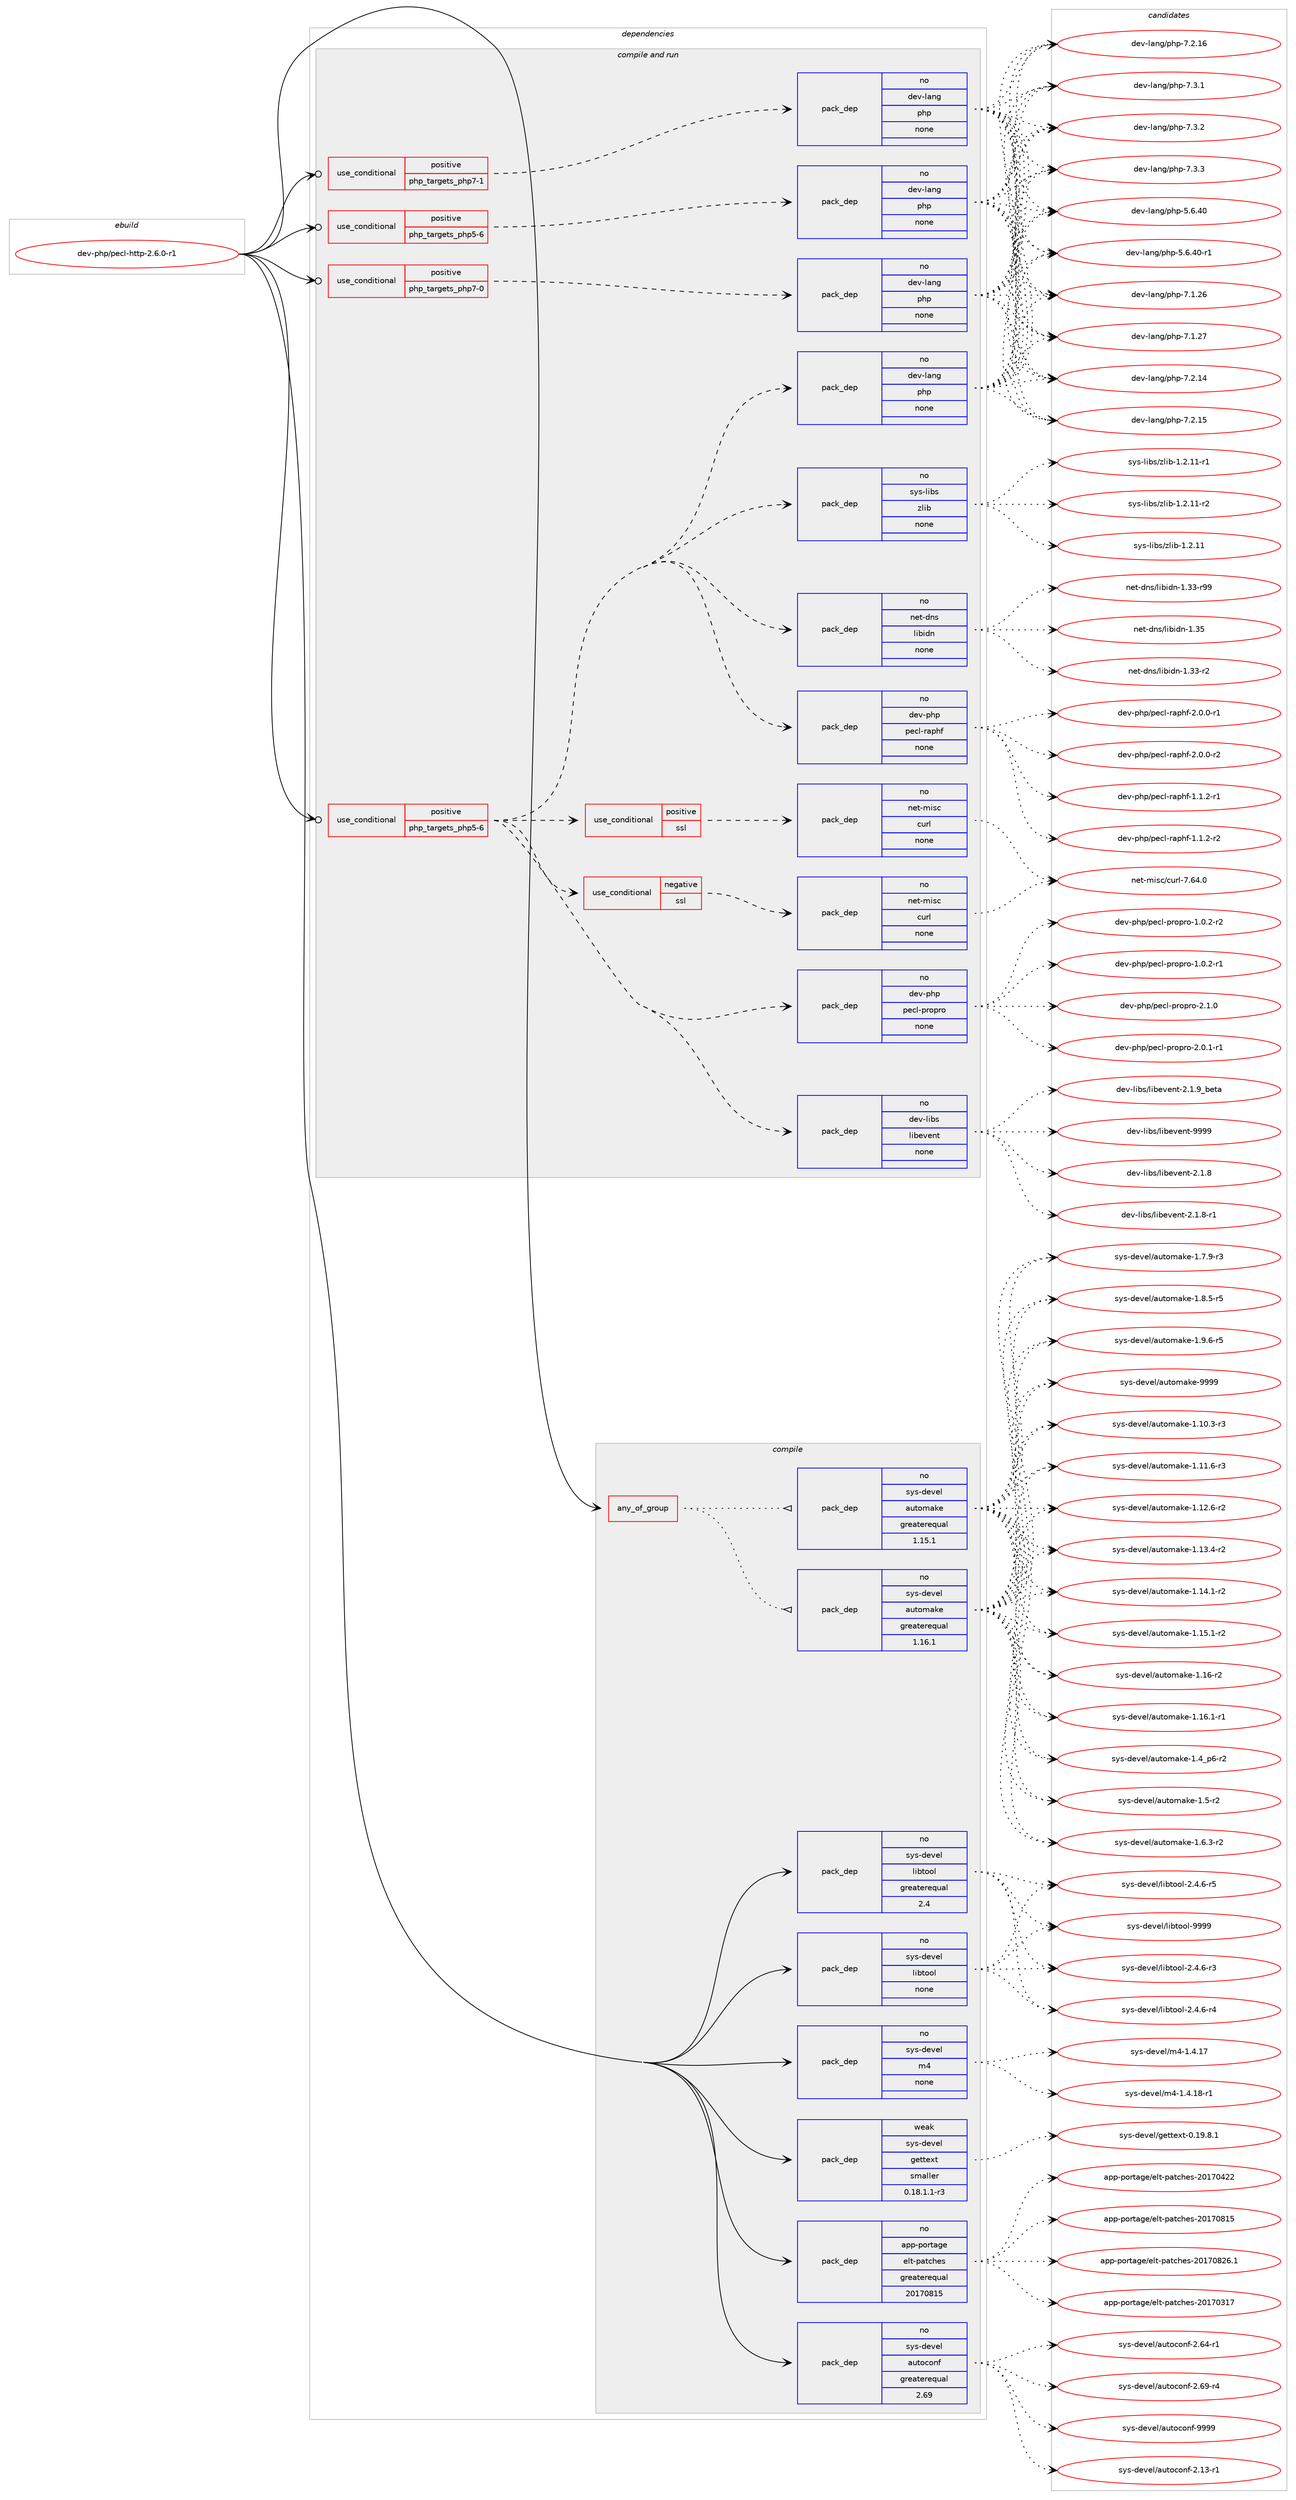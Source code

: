 digraph prolog {

# *************
# Graph options
# *************

newrank=true;
concentrate=true;
compound=true;
graph [rankdir=LR,fontname=Helvetica,fontsize=10,ranksep=1.5];#, ranksep=2.5, nodesep=0.2];
edge  [arrowhead=vee];
node  [fontname=Helvetica,fontsize=10];

# **********
# The ebuild
# **********

subgraph cluster_leftcol {
color=gray;
rank=same;
label=<<i>ebuild</i>>;
id [label="dev-php/pecl-http-2.6.0-r1", color=red, width=4, href="../dev-php/pecl-http-2.6.0-r1.svg"];
}

# ****************
# The dependencies
# ****************

subgraph cluster_midcol {
color=gray;
label=<<i>dependencies</i>>;
subgraph cluster_compile {
fillcolor="#eeeeee";
style=filled;
label=<<i>compile</i>>;
subgraph any22554 {
dependency1393832 [label=<<TABLE BORDER="0" CELLBORDER="1" CELLSPACING="0" CELLPADDING="4"><TR><TD CELLPADDING="10">any_of_group</TD></TR></TABLE>>, shape=none, color=red];subgraph pack1001191 {
dependency1393833 [label=<<TABLE BORDER="0" CELLBORDER="1" CELLSPACING="0" CELLPADDING="4" WIDTH="220"><TR><TD ROWSPAN="6" CELLPADDING="30">pack_dep</TD></TR><TR><TD WIDTH="110">no</TD></TR><TR><TD>sys-devel</TD></TR><TR><TD>automake</TD></TR><TR><TD>greaterequal</TD></TR><TR><TD>1.16.1</TD></TR></TABLE>>, shape=none, color=blue];
}
dependency1393832:e -> dependency1393833:w [weight=20,style="dotted",arrowhead="oinv"];
subgraph pack1001192 {
dependency1393834 [label=<<TABLE BORDER="0" CELLBORDER="1" CELLSPACING="0" CELLPADDING="4" WIDTH="220"><TR><TD ROWSPAN="6" CELLPADDING="30">pack_dep</TD></TR><TR><TD WIDTH="110">no</TD></TR><TR><TD>sys-devel</TD></TR><TR><TD>automake</TD></TR><TR><TD>greaterequal</TD></TR><TR><TD>1.15.1</TD></TR></TABLE>>, shape=none, color=blue];
}
dependency1393832:e -> dependency1393834:w [weight=20,style="dotted",arrowhead="oinv"];
}
id:e -> dependency1393832:w [weight=20,style="solid",arrowhead="vee"];
subgraph pack1001193 {
dependency1393835 [label=<<TABLE BORDER="0" CELLBORDER="1" CELLSPACING="0" CELLPADDING="4" WIDTH="220"><TR><TD ROWSPAN="6" CELLPADDING="30">pack_dep</TD></TR><TR><TD WIDTH="110">no</TD></TR><TR><TD>app-portage</TD></TR><TR><TD>elt-patches</TD></TR><TR><TD>greaterequal</TD></TR><TR><TD>20170815</TD></TR></TABLE>>, shape=none, color=blue];
}
id:e -> dependency1393835:w [weight=20,style="solid",arrowhead="vee"];
subgraph pack1001194 {
dependency1393836 [label=<<TABLE BORDER="0" CELLBORDER="1" CELLSPACING="0" CELLPADDING="4" WIDTH="220"><TR><TD ROWSPAN="6" CELLPADDING="30">pack_dep</TD></TR><TR><TD WIDTH="110">no</TD></TR><TR><TD>sys-devel</TD></TR><TR><TD>autoconf</TD></TR><TR><TD>greaterequal</TD></TR><TR><TD>2.69</TD></TR></TABLE>>, shape=none, color=blue];
}
id:e -> dependency1393836:w [weight=20,style="solid",arrowhead="vee"];
subgraph pack1001195 {
dependency1393837 [label=<<TABLE BORDER="0" CELLBORDER="1" CELLSPACING="0" CELLPADDING="4" WIDTH="220"><TR><TD ROWSPAN="6" CELLPADDING="30">pack_dep</TD></TR><TR><TD WIDTH="110">no</TD></TR><TR><TD>sys-devel</TD></TR><TR><TD>libtool</TD></TR><TR><TD>greaterequal</TD></TR><TR><TD>2.4</TD></TR></TABLE>>, shape=none, color=blue];
}
id:e -> dependency1393837:w [weight=20,style="solid",arrowhead="vee"];
subgraph pack1001196 {
dependency1393838 [label=<<TABLE BORDER="0" CELLBORDER="1" CELLSPACING="0" CELLPADDING="4" WIDTH="220"><TR><TD ROWSPAN="6" CELLPADDING="30">pack_dep</TD></TR><TR><TD WIDTH="110">no</TD></TR><TR><TD>sys-devel</TD></TR><TR><TD>libtool</TD></TR><TR><TD>none</TD></TR><TR><TD></TD></TR></TABLE>>, shape=none, color=blue];
}
id:e -> dependency1393838:w [weight=20,style="solid",arrowhead="vee"];
subgraph pack1001197 {
dependency1393839 [label=<<TABLE BORDER="0" CELLBORDER="1" CELLSPACING="0" CELLPADDING="4" WIDTH="220"><TR><TD ROWSPAN="6" CELLPADDING="30">pack_dep</TD></TR><TR><TD WIDTH="110">no</TD></TR><TR><TD>sys-devel</TD></TR><TR><TD>m4</TD></TR><TR><TD>none</TD></TR><TR><TD></TD></TR></TABLE>>, shape=none, color=blue];
}
id:e -> dependency1393839:w [weight=20,style="solid",arrowhead="vee"];
subgraph pack1001198 {
dependency1393840 [label=<<TABLE BORDER="0" CELLBORDER="1" CELLSPACING="0" CELLPADDING="4" WIDTH="220"><TR><TD ROWSPAN="6" CELLPADDING="30">pack_dep</TD></TR><TR><TD WIDTH="110">weak</TD></TR><TR><TD>sys-devel</TD></TR><TR><TD>gettext</TD></TR><TR><TD>smaller</TD></TR><TR><TD>0.18.1.1-r3</TD></TR></TABLE>>, shape=none, color=blue];
}
id:e -> dependency1393840:w [weight=20,style="solid",arrowhead="vee"];
}
subgraph cluster_compileandrun {
fillcolor="#eeeeee";
style=filled;
label=<<i>compile and run</i>>;
subgraph cond369522 {
dependency1393841 [label=<<TABLE BORDER="0" CELLBORDER="1" CELLSPACING="0" CELLPADDING="4"><TR><TD ROWSPAN="3" CELLPADDING="10">use_conditional</TD></TR><TR><TD>positive</TD></TR><TR><TD>php_targets_php5-6</TD></TR></TABLE>>, shape=none, color=red];
subgraph pack1001199 {
dependency1393842 [label=<<TABLE BORDER="0" CELLBORDER="1" CELLSPACING="0" CELLPADDING="4" WIDTH="220"><TR><TD ROWSPAN="6" CELLPADDING="30">pack_dep</TD></TR><TR><TD WIDTH="110">no</TD></TR><TR><TD>dev-lang</TD></TR><TR><TD>php</TD></TR><TR><TD>none</TD></TR><TR><TD></TD></TR></TABLE>>, shape=none, color=blue];
}
dependency1393841:e -> dependency1393842:w [weight=20,style="dashed",arrowhead="vee"];
}
id:e -> dependency1393841:w [weight=20,style="solid",arrowhead="odotvee"];
subgraph cond369523 {
dependency1393843 [label=<<TABLE BORDER="0" CELLBORDER="1" CELLSPACING="0" CELLPADDING="4"><TR><TD ROWSPAN="3" CELLPADDING="10">use_conditional</TD></TR><TR><TD>positive</TD></TR><TR><TD>php_targets_php5-6</TD></TR></TABLE>>, shape=none, color=red];
subgraph pack1001200 {
dependency1393844 [label=<<TABLE BORDER="0" CELLBORDER="1" CELLSPACING="0" CELLPADDING="4" WIDTH="220"><TR><TD ROWSPAN="6" CELLPADDING="30">pack_dep</TD></TR><TR><TD WIDTH="110">no</TD></TR><TR><TD>dev-libs</TD></TR><TR><TD>libevent</TD></TR><TR><TD>none</TD></TR><TR><TD></TD></TR></TABLE>>, shape=none, color=blue];
}
dependency1393843:e -> dependency1393844:w [weight=20,style="dashed",arrowhead="vee"];
subgraph pack1001201 {
dependency1393845 [label=<<TABLE BORDER="0" CELLBORDER="1" CELLSPACING="0" CELLPADDING="4" WIDTH="220"><TR><TD ROWSPAN="6" CELLPADDING="30">pack_dep</TD></TR><TR><TD WIDTH="110">no</TD></TR><TR><TD>dev-php</TD></TR><TR><TD>pecl-propro</TD></TR><TR><TD>none</TD></TR><TR><TD></TD></TR></TABLE>>, shape=none, color=blue];
}
dependency1393843:e -> dependency1393845:w [weight=20,style="dashed",arrowhead="vee"];
subgraph pack1001202 {
dependency1393846 [label=<<TABLE BORDER="0" CELLBORDER="1" CELLSPACING="0" CELLPADDING="4" WIDTH="220"><TR><TD ROWSPAN="6" CELLPADDING="30">pack_dep</TD></TR><TR><TD WIDTH="110">no</TD></TR><TR><TD>dev-php</TD></TR><TR><TD>pecl-raphf</TD></TR><TR><TD>none</TD></TR><TR><TD></TD></TR></TABLE>>, shape=none, color=blue];
}
dependency1393843:e -> dependency1393846:w [weight=20,style="dashed",arrowhead="vee"];
subgraph pack1001203 {
dependency1393847 [label=<<TABLE BORDER="0" CELLBORDER="1" CELLSPACING="0" CELLPADDING="4" WIDTH="220"><TR><TD ROWSPAN="6" CELLPADDING="30">pack_dep</TD></TR><TR><TD WIDTH="110">no</TD></TR><TR><TD>net-dns</TD></TR><TR><TD>libidn</TD></TR><TR><TD>none</TD></TR><TR><TD></TD></TR></TABLE>>, shape=none, color=blue];
}
dependency1393843:e -> dependency1393847:w [weight=20,style="dashed",arrowhead="vee"];
subgraph pack1001204 {
dependency1393848 [label=<<TABLE BORDER="0" CELLBORDER="1" CELLSPACING="0" CELLPADDING="4" WIDTH="220"><TR><TD ROWSPAN="6" CELLPADDING="30">pack_dep</TD></TR><TR><TD WIDTH="110">no</TD></TR><TR><TD>sys-libs</TD></TR><TR><TD>zlib</TD></TR><TR><TD>none</TD></TR><TR><TD></TD></TR></TABLE>>, shape=none, color=blue];
}
dependency1393843:e -> dependency1393848:w [weight=20,style="dashed",arrowhead="vee"];
subgraph cond369524 {
dependency1393849 [label=<<TABLE BORDER="0" CELLBORDER="1" CELLSPACING="0" CELLPADDING="4"><TR><TD ROWSPAN="3" CELLPADDING="10">use_conditional</TD></TR><TR><TD>positive</TD></TR><TR><TD>ssl</TD></TR></TABLE>>, shape=none, color=red];
subgraph pack1001205 {
dependency1393850 [label=<<TABLE BORDER="0" CELLBORDER="1" CELLSPACING="0" CELLPADDING="4" WIDTH="220"><TR><TD ROWSPAN="6" CELLPADDING="30">pack_dep</TD></TR><TR><TD WIDTH="110">no</TD></TR><TR><TD>net-misc</TD></TR><TR><TD>curl</TD></TR><TR><TD>none</TD></TR><TR><TD></TD></TR></TABLE>>, shape=none, color=blue];
}
dependency1393849:e -> dependency1393850:w [weight=20,style="dashed",arrowhead="vee"];
}
dependency1393843:e -> dependency1393849:w [weight=20,style="dashed",arrowhead="vee"];
subgraph cond369525 {
dependency1393851 [label=<<TABLE BORDER="0" CELLBORDER="1" CELLSPACING="0" CELLPADDING="4"><TR><TD ROWSPAN="3" CELLPADDING="10">use_conditional</TD></TR><TR><TD>negative</TD></TR><TR><TD>ssl</TD></TR></TABLE>>, shape=none, color=red];
subgraph pack1001206 {
dependency1393852 [label=<<TABLE BORDER="0" CELLBORDER="1" CELLSPACING="0" CELLPADDING="4" WIDTH="220"><TR><TD ROWSPAN="6" CELLPADDING="30">pack_dep</TD></TR><TR><TD WIDTH="110">no</TD></TR><TR><TD>net-misc</TD></TR><TR><TD>curl</TD></TR><TR><TD>none</TD></TR><TR><TD></TD></TR></TABLE>>, shape=none, color=blue];
}
dependency1393851:e -> dependency1393852:w [weight=20,style="dashed",arrowhead="vee"];
}
dependency1393843:e -> dependency1393851:w [weight=20,style="dashed",arrowhead="vee"];
subgraph pack1001207 {
dependency1393853 [label=<<TABLE BORDER="0" CELLBORDER="1" CELLSPACING="0" CELLPADDING="4" WIDTH="220"><TR><TD ROWSPAN="6" CELLPADDING="30">pack_dep</TD></TR><TR><TD WIDTH="110">no</TD></TR><TR><TD>dev-lang</TD></TR><TR><TD>php</TD></TR><TR><TD>none</TD></TR><TR><TD></TD></TR></TABLE>>, shape=none, color=blue];
}
dependency1393843:e -> dependency1393853:w [weight=20,style="dashed",arrowhead="vee"];
}
id:e -> dependency1393843:w [weight=20,style="solid",arrowhead="odotvee"];
subgraph cond369526 {
dependency1393854 [label=<<TABLE BORDER="0" CELLBORDER="1" CELLSPACING="0" CELLPADDING="4"><TR><TD ROWSPAN="3" CELLPADDING="10">use_conditional</TD></TR><TR><TD>positive</TD></TR><TR><TD>php_targets_php7-0</TD></TR></TABLE>>, shape=none, color=red];
subgraph pack1001208 {
dependency1393855 [label=<<TABLE BORDER="0" CELLBORDER="1" CELLSPACING="0" CELLPADDING="4" WIDTH="220"><TR><TD ROWSPAN="6" CELLPADDING="30">pack_dep</TD></TR><TR><TD WIDTH="110">no</TD></TR><TR><TD>dev-lang</TD></TR><TR><TD>php</TD></TR><TR><TD>none</TD></TR><TR><TD></TD></TR></TABLE>>, shape=none, color=blue];
}
dependency1393854:e -> dependency1393855:w [weight=20,style="dashed",arrowhead="vee"];
}
id:e -> dependency1393854:w [weight=20,style="solid",arrowhead="odotvee"];
subgraph cond369527 {
dependency1393856 [label=<<TABLE BORDER="0" CELLBORDER="1" CELLSPACING="0" CELLPADDING="4"><TR><TD ROWSPAN="3" CELLPADDING="10">use_conditional</TD></TR><TR><TD>positive</TD></TR><TR><TD>php_targets_php7-1</TD></TR></TABLE>>, shape=none, color=red];
subgraph pack1001209 {
dependency1393857 [label=<<TABLE BORDER="0" CELLBORDER="1" CELLSPACING="0" CELLPADDING="4" WIDTH="220"><TR><TD ROWSPAN="6" CELLPADDING="30">pack_dep</TD></TR><TR><TD WIDTH="110">no</TD></TR><TR><TD>dev-lang</TD></TR><TR><TD>php</TD></TR><TR><TD>none</TD></TR><TR><TD></TD></TR></TABLE>>, shape=none, color=blue];
}
dependency1393856:e -> dependency1393857:w [weight=20,style="dashed",arrowhead="vee"];
}
id:e -> dependency1393856:w [weight=20,style="solid",arrowhead="odotvee"];
}
subgraph cluster_run {
fillcolor="#eeeeee";
style=filled;
label=<<i>run</i>>;
}
}

# **************
# The candidates
# **************

subgraph cluster_choices {
rank=same;
color=gray;
label=<<i>candidates</i>>;

subgraph choice1001191 {
color=black;
nodesep=1;
choice11512111545100101118101108479711711611110997107101454946494846514511451 [label="sys-devel/automake-1.10.3-r3", color=red, width=4,href="../sys-devel/automake-1.10.3-r3.svg"];
choice11512111545100101118101108479711711611110997107101454946494946544511451 [label="sys-devel/automake-1.11.6-r3", color=red, width=4,href="../sys-devel/automake-1.11.6-r3.svg"];
choice11512111545100101118101108479711711611110997107101454946495046544511450 [label="sys-devel/automake-1.12.6-r2", color=red, width=4,href="../sys-devel/automake-1.12.6-r2.svg"];
choice11512111545100101118101108479711711611110997107101454946495146524511450 [label="sys-devel/automake-1.13.4-r2", color=red, width=4,href="../sys-devel/automake-1.13.4-r2.svg"];
choice11512111545100101118101108479711711611110997107101454946495246494511450 [label="sys-devel/automake-1.14.1-r2", color=red, width=4,href="../sys-devel/automake-1.14.1-r2.svg"];
choice11512111545100101118101108479711711611110997107101454946495346494511450 [label="sys-devel/automake-1.15.1-r2", color=red, width=4,href="../sys-devel/automake-1.15.1-r2.svg"];
choice1151211154510010111810110847971171161111099710710145494649544511450 [label="sys-devel/automake-1.16-r2", color=red, width=4,href="../sys-devel/automake-1.16-r2.svg"];
choice11512111545100101118101108479711711611110997107101454946495446494511449 [label="sys-devel/automake-1.16.1-r1", color=red, width=4,href="../sys-devel/automake-1.16.1-r1.svg"];
choice115121115451001011181011084797117116111109971071014549465295112544511450 [label="sys-devel/automake-1.4_p6-r2", color=red, width=4,href="../sys-devel/automake-1.4_p6-r2.svg"];
choice11512111545100101118101108479711711611110997107101454946534511450 [label="sys-devel/automake-1.5-r2", color=red, width=4,href="../sys-devel/automake-1.5-r2.svg"];
choice115121115451001011181011084797117116111109971071014549465446514511450 [label="sys-devel/automake-1.6.3-r2", color=red, width=4,href="../sys-devel/automake-1.6.3-r2.svg"];
choice115121115451001011181011084797117116111109971071014549465546574511451 [label="sys-devel/automake-1.7.9-r3", color=red, width=4,href="../sys-devel/automake-1.7.9-r3.svg"];
choice115121115451001011181011084797117116111109971071014549465646534511453 [label="sys-devel/automake-1.8.5-r5", color=red, width=4,href="../sys-devel/automake-1.8.5-r5.svg"];
choice115121115451001011181011084797117116111109971071014549465746544511453 [label="sys-devel/automake-1.9.6-r5", color=red, width=4,href="../sys-devel/automake-1.9.6-r5.svg"];
choice115121115451001011181011084797117116111109971071014557575757 [label="sys-devel/automake-9999", color=red, width=4,href="../sys-devel/automake-9999.svg"];
dependency1393833:e -> choice11512111545100101118101108479711711611110997107101454946494846514511451:w [style=dotted,weight="100"];
dependency1393833:e -> choice11512111545100101118101108479711711611110997107101454946494946544511451:w [style=dotted,weight="100"];
dependency1393833:e -> choice11512111545100101118101108479711711611110997107101454946495046544511450:w [style=dotted,weight="100"];
dependency1393833:e -> choice11512111545100101118101108479711711611110997107101454946495146524511450:w [style=dotted,weight="100"];
dependency1393833:e -> choice11512111545100101118101108479711711611110997107101454946495246494511450:w [style=dotted,weight="100"];
dependency1393833:e -> choice11512111545100101118101108479711711611110997107101454946495346494511450:w [style=dotted,weight="100"];
dependency1393833:e -> choice1151211154510010111810110847971171161111099710710145494649544511450:w [style=dotted,weight="100"];
dependency1393833:e -> choice11512111545100101118101108479711711611110997107101454946495446494511449:w [style=dotted,weight="100"];
dependency1393833:e -> choice115121115451001011181011084797117116111109971071014549465295112544511450:w [style=dotted,weight="100"];
dependency1393833:e -> choice11512111545100101118101108479711711611110997107101454946534511450:w [style=dotted,weight="100"];
dependency1393833:e -> choice115121115451001011181011084797117116111109971071014549465446514511450:w [style=dotted,weight="100"];
dependency1393833:e -> choice115121115451001011181011084797117116111109971071014549465546574511451:w [style=dotted,weight="100"];
dependency1393833:e -> choice115121115451001011181011084797117116111109971071014549465646534511453:w [style=dotted,weight="100"];
dependency1393833:e -> choice115121115451001011181011084797117116111109971071014549465746544511453:w [style=dotted,weight="100"];
dependency1393833:e -> choice115121115451001011181011084797117116111109971071014557575757:w [style=dotted,weight="100"];
}
subgraph choice1001192 {
color=black;
nodesep=1;
choice11512111545100101118101108479711711611110997107101454946494846514511451 [label="sys-devel/automake-1.10.3-r3", color=red, width=4,href="../sys-devel/automake-1.10.3-r3.svg"];
choice11512111545100101118101108479711711611110997107101454946494946544511451 [label="sys-devel/automake-1.11.6-r3", color=red, width=4,href="../sys-devel/automake-1.11.6-r3.svg"];
choice11512111545100101118101108479711711611110997107101454946495046544511450 [label="sys-devel/automake-1.12.6-r2", color=red, width=4,href="../sys-devel/automake-1.12.6-r2.svg"];
choice11512111545100101118101108479711711611110997107101454946495146524511450 [label="sys-devel/automake-1.13.4-r2", color=red, width=4,href="../sys-devel/automake-1.13.4-r2.svg"];
choice11512111545100101118101108479711711611110997107101454946495246494511450 [label="sys-devel/automake-1.14.1-r2", color=red, width=4,href="../sys-devel/automake-1.14.1-r2.svg"];
choice11512111545100101118101108479711711611110997107101454946495346494511450 [label="sys-devel/automake-1.15.1-r2", color=red, width=4,href="../sys-devel/automake-1.15.1-r2.svg"];
choice1151211154510010111810110847971171161111099710710145494649544511450 [label="sys-devel/automake-1.16-r2", color=red, width=4,href="../sys-devel/automake-1.16-r2.svg"];
choice11512111545100101118101108479711711611110997107101454946495446494511449 [label="sys-devel/automake-1.16.1-r1", color=red, width=4,href="../sys-devel/automake-1.16.1-r1.svg"];
choice115121115451001011181011084797117116111109971071014549465295112544511450 [label="sys-devel/automake-1.4_p6-r2", color=red, width=4,href="../sys-devel/automake-1.4_p6-r2.svg"];
choice11512111545100101118101108479711711611110997107101454946534511450 [label="sys-devel/automake-1.5-r2", color=red, width=4,href="../sys-devel/automake-1.5-r2.svg"];
choice115121115451001011181011084797117116111109971071014549465446514511450 [label="sys-devel/automake-1.6.3-r2", color=red, width=4,href="../sys-devel/automake-1.6.3-r2.svg"];
choice115121115451001011181011084797117116111109971071014549465546574511451 [label="sys-devel/automake-1.7.9-r3", color=red, width=4,href="../sys-devel/automake-1.7.9-r3.svg"];
choice115121115451001011181011084797117116111109971071014549465646534511453 [label="sys-devel/automake-1.8.5-r5", color=red, width=4,href="../sys-devel/automake-1.8.5-r5.svg"];
choice115121115451001011181011084797117116111109971071014549465746544511453 [label="sys-devel/automake-1.9.6-r5", color=red, width=4,href="../sys-devel/automake-1.9.6-r5.svg"];
choice115121115451001011181011084797117116111109971071014557575757 [label="sys-devel/automake-9999", color=red, width=4,href="../sys-devel/automake-9999.svg"];
dependency1393834:e -> choice11512111545100101118101108479711711611110997107101454946494846514511451:w [style=dotted,weight="100"];
dependency1393834:e -> choice11512111545100101118101108479711711611110997107101454946494946544511451:w [style=dotted,weight="100"];
dependency1393834:e -> choice11512111545100101118101108479711711611110997107101454946495046544511450:w [style=dotted,weight="100"];
dependency1393834:e -> choice11512111545100101118101108479711711611110997107101454946495146524511450:w [style=dotted,weight="100"];
dependency1393834:e -> choice11512111545100101118101108479711711611110997107101454946495246494511450:w [style=dotted,weight="100"];
dependency1393834:e -> choice11512111545100101118101108479711711611110997107101454946495346494511450:w [style=dotted,weight="100"];
dependency1393834:e -> choice1151211154510010111810110847971171161111099710710145494649544511450:w [style=dotted,weight="100"];
dependency1393834:e -> choice11512111545100101118101108479711711611110997107101454946495446494511449:w [style=dotted,weight="100"];
dependency1393834:e -> choice115121115451001011181011084797117116111109971071014549465295112544511450:w [style=dotted,weight="100"];
dependency1393834:e -> choice11512111545100101118101108479711711611110997107101454946534511450:w [style=dotted,weight="100"];
dependency1393834:e -> choice115121115451001011181011084797117116111109971071014549465446514511450:w [style=dotted,weight="100"];
dependency1393834:e -> choice115121115451001011181011084797117116111109971071014549465546574511451:w [style=dotted,weight="100"];
dependency1393834:e -> choice115121115451001011181011084797117116111109971071014549465646534511453:w [style=dotted,weight="100"];
dependency1393834:e -> choice115121115451001011181011084797117116111109971071014549465746544511453:w [style=dotted,weight="100"];
dependency1393834:e -> choice115121115451001011181011084797117116111109971071014557575757:w [style=dotted,weight="100"];
}
subgraph choice1001193 {
color=black;
nodesep=1;
choice97112112451121111141169710310147101108116451129711699104101115455048495548514955 [label="app-portage/elt-patches-20170317", color=red, width=4,href="../app-portage/elt-patches-20170317.svg"];
choice97112112451121111141169710310147101108116451129711699104101115455048495548525050 [label="app-portage/elt-patches-20170422", color=red, width=4,href="../app-portage/elt-patches-20170422.svg"];
choice97112112451121111141169710310147101108116451129711699104101115455048495548564953 [label="app-portage/elt-patches-20170815", color=red, width=4,href="../app-portage/elt-patches-20170815.svg"];
choice971121124511211111411697103101471011081164511297116991041011154550484955485650544649 [label="app-portage/elt-patches-20170826.1", color=red, width=4,href="../app-portage/elt-patches-20170826.1.svg"];
dependency1393835:e -> choice97112112451121111141169710310147101108116451129711699104101115455048495548514955:w [style=dotted,weight="100"];
dependency1393835:e -> choice97112112451121111141169710310147101108116451129711699104101115455048495548525050:w [style=dotted,weight="100"];
dependency1393835:e -> choice97112112451121111141169710310147101108116451129711699104101115455048495548564953:w [style=dotted,weight="100"];
dependency1393835:e -> choice971121124511211111411697103101471011081164511297116991041011154550484955485650544649:w [style=dotted,weight="100"];
}
subgraph choice1001194 {
color=black;
nodesep=1;
choice1151211154510010111810110847971171161119911111010245504649514511449 [label="sys-devel/autoconf-2.13-r1", color=red, width=4,href="../sys-devel/autoconf-2.13-r1.svg"];
choice1151211154510010111810110847971171161119911111010245504654524511449 [label="sys-devel/autoconf-2.64-r1", color=red, width=4,href="../sys-devel/autoconf-2.64-r1.svg"];
choice1151211154510010111810110847971171161119911111010245504654574511452 [label="sys-devel/autoconf-2.69-r4", color=red, width=4,href="../sys-devel/autoconf-2.69-r4.svg"];
choice115121115451001011181011084797117116111991111101024557575757 [label="sys-devel/autoconf-9999", color=red, width=4,href="../sys-devel/autoconf-9999.svg"];
dependency1393836:e -> choice1151211154510010111810110847971171161119911111010245504649514511449:w [style=dotted,weight="100"];
dependency1393836:e -> choice1151211154510010111810110847971171161119911111010245504654524511449:w [style=dotted,weight="100"];
dependency1393836:e -> choice1151211154510010111810110847971171161119911111010245504654574511452:w [style=dotted,weight="100"];
dependency1393836:e -> choice115121115451001011181011084797117116111991111101024557575757:w [style=dotted,weight="100"];
}
subgraph choice1001195 {
color=black;
nodesep=1;
choice1151211154510010111810110847108105981161111111084550465246544511451 [label="sys-devel/libtool-2.4.6-r3", color=red, width=4,href="../sys-devel/libtool-2.4.6-r3.svg"];
choice1151211154510010111810110847108105981161111111084550465246544511452 [label="sys-devel/libtool-2.4.6-r4", color=red, width=4,href="../sys-devel/libtool-2.4.6-r4.svg"];
choice1151211154510010111810110847108105981161111111084550465246544511453 [label="sys-devel/libtool-2.4.6-r5", color=red, width=4,href="../sys-devel/libtool-2.4.6-r5.svg"];
choice1151211154510010111810110847108105981161111111084557575757 [label="sys-devel/libtool-9999", color=red, width=4,href="../sys-devel/libtool-9999.svg"];
dependency1393837:e -> choice1151211154510010111810110847108105981161111111084550465246544511451:w [style=dotted,weight="100"];
dependency1393837:e -> choice1151211154510010111810110847108105981161111111084550465246544511452:w [style=dotted,weight="100"];
dependency1393837:e -> choice1151211154510010111810110847108105981161111111084550465246544511453:w [style=dotted,weight="100"];
dependency1393837:e -> choice1151211154510010111810110847108105981161111111084557575757:w [style=dotted,weight="100"];
}
subgraph choice1001196 {
color=black;
nodesep=1;
choice1151211154510010111810110847108105981161111111084550465246544511451 [label="sys-devel/libtool-2.4.6-r3", color=red, width=4,href="../sys-devel/libtool-2.4.6-r3.svg"];
choice1151211154510010111810110847108105981161111111084550465246544511452 [label="sys-devel/libtool-2.4.6-r4", color=red, width=4,href="../sys-devel/libtool-2.4.6-r4.svg"];
choice1151211154510010111810110847108105981161111111084550465246544511453 [label="sys-devel/libtool-2.4.6-r5", color=red, width=4,href="../sys-devel/libtool-2.4.6-r5.svg"];
choice1151211154510010111810110847108105981161111111084557575757 [label="sys-devel/libtool-9999", color=red, width=4,href="../sys-devel/libtool-9999.svg"];
dependency1393838:e -> choice1151211154510010111810110847108105981161111111084550465246544511451:w [style=dotted,weight="100"];
dependency1393838:e -> choice1151211154510010111810110847108105981161111111084550465246544511452:w [style=dotted,weight="100"];
dependency1393838:e -> choice1151211154510010111810110847108105981161111111084550465246544511453:w [style=dotted,weight="100"];
dependency1393838:e -> choice1151211154510010111810110847108105981161111111084557575757:w [style=dotted,weight="100"];
}
subgraph choice1001197 {
color=black;
nodesep=1;
choice11512111545100101118101108471095245494652464955 [label="sys-devel/m4-1.4.17", color=red, width=4,href="../sys-devel/m4-1.4.17.svg"];
choice115121115451001011181011084710952454946524649564511449 [label="sys-devel/m4-1.4.18-r1", color=red, width=4,href="../sys-devel/m4-1.4.18-r1.svg"];
dependency1393839:e -> choice11512111545100101118101108471095245494652464955:w [style=dotted,weight="100"];
dependency1393839:e -> choice115121115451001011181011084710952454946524649564511449:w [style=dotted,weight="100"];
}
subgraph choice1001198 {
color=black;
nodesep=1;
choice1151211154510010111810110847103101116116101120116454846495746564649 [label="sys-devel/gettext-0.19.8.1", color=red, width=4,href="../sys-devel/gettext-0.19.8.1.svg"];
dependency1393840:e -> choice1151211154510010111810110847103101116116101120116454846495746564649:w [style=dotted,weight="100"];
}
subgraph choice1001199 {
color=black;
nodesep=1;
choice10010111845108971101034711210411245534654465248 [label="dev-lang/php-5.6.40", color=red, width=4,href="../dev-lang/php-5.6.40.svg"];
choice100101118451089711010347112104112455346544652484511449 [label="dev-lang/php-5.6.40-r1", color=red, width=4,href="../dev-lang/php-5.6.40-r1.svg"];
choice10010111845108971101034711210411245554649465054 [label="dev-lang/php-7.1.26", color=red, width=4,href="../dev-lang/php-7.1.26.svg"];
choice10010111845108971101034711210411245554649465055 [label="dev-lang/php-7.1.27", color=red, width=4,href="../dev-lang/php-7.1.27.svg"];
choice10010111845108971101034711210411245554650464952 [label="dev-lang/php-7.2.14", color=red, width=4,href="../dev-lang/php-7.2.14.svg"];
choice10010111845108971101034711210411245554650464953 [label="dev-lang/php-7.2.15", color=red, width=4,href="../dev-lang/php-7.2.15.svg"];
choice10010111845108971101034711210411245554650464954 [label="dev-lang/php-7.2.16", color=red, width=4,href="../dev-lang/php-7.2.16.svg"];
choice100101118451089711010347112104112455546514649 [label="dev-lang/php-7.3.1", color=red, width=4,href="../dev-lang/php-7.3.1.svg"];
choice100101118451089711010347112104112455546514650 [label="dev-lang/php-7.3.2", color=red, width=4,href="../dev-lang/php-7.3.2.svg"];
choice100101118451089711010347112104112455546514651 [label="dev-lang/php-7.3.3", color=red, width=4,href="../dev-lang/php-7.3.3.svg"];
dependency1393842:e -> choice10010111845108971101034711210411245534654465248:w [style=dotted,weight="100"];
dependency1393842:e -> choice100101118451089711010347112104112455346544652484511449:w [style=dotted,weight="100"];
dependency1393842:e -> choice10010111845108971101034711210411245554649465054:w [style=dotted,weight="100"];
dependency1393842:e -> choice10010111845108971101034711210411245554649465055:w [style=dotted,weight="100"];
dependency1393842:e -> choice10010111845108971101034711210411245554650464952:w [style=dotted,weight="100"];
dependency1393842:e -> choice10010111845108971101034711210411245554650464953:w [style=dotted,weight="100"];
dependency1393842:e -> choice10010111845108971101034711210411245554650464954:w [style=dotted,weight="100"];
dependency1393842:e -> choice100101118451089711010347112104112455546514649:w [style=dotted,weight="100"];
dependency1393842:e -> choice100101118451089711010347112104112455546514650:w [style=dotted,weight="100"];
dependency1393842:e -> choice100101118451089711010347112104112455546514651:w [style=dotted,weight="100"];
}
subgraph choice1001200 {
color=black;
nodesep=1;
choice10010111845108105981154710810598101118101110116455046494656 [label="dev-libs/libevent-2.1.8", color=red, width=4,href="../dev-libs/libevent-2.1.8.svg"];
choice100101118451081059811547108105981011181011101164550464946564511449 [label="dev-libs/libevent-2.1.8-r1", color=red, width=4,href="../dev-libs/libevent-2.1.8-r1.svg"];
choice10010111845108105981154710810598101118101110116455046494657959810111697 [label="dev-libs/libevent-2.1.9_beta", color=red, width=4,href="../dev-libs/libevent-2.1.9_beta.svg"];
choice100101118451081059811547108105981011181011101164557575757 [label="dev-libs/libevent-9999", color=red, width=4,href="../dev-libs/libevent-9999.svg"];
dependency1393844:e -> choice10010111845108105981154710810598101118101110116455046494656:w [style=dotted,weight="100"];
dependency1393844:e -> choice100101118451081059811547108105981011181011101164550464946564511449:w [style=dotted,weight="100"];
dependency1393844:e -> choice10010111845108105981154710810598101118101110116455046494657959810111697:w [style=dotted,weight="100"];
dependency1393844:e -> choice100101118451081059811547108105981011181011101164557575757:w [style=dotted,weight="100"];
}
subgraph choice1001201 {
color=black;
nodesep=1;
choice100101118451121041124711210199108451121141111121141114549464846504511449 [label="dev-php/pecl-propro-1.0.2-r1", color=red, width=4,href="../dev-php/pecl-propro-1.0.2-r1.svg"];
choice100101118451121041124711210199108451121141111121141114549464846504511450 [label="dev-php/pecl-propro-1.0.2-r2", color=red, width=4,href="../dev-php/pecl-propro-1.0.2-r2.svg"];
choice100101118451121041124711210199108451121141111121141114550464846494511449 [label="dev-php/pecl-propro-2.0.1-r1", color=red, width=4,href="../dev-php/pecl-propro-2.0.1-r1.svg"];
choice10010111845112104112471121019910845112114111112114111455046494648 [label="dev-php/pecl-propro-2.1.0", color=red, width=4,href="../dev-php/pecl-propro-2.1.0.svg"];
dependency1393845:e -> choice100101118451121041124711210199108451121141111121141114549464846504511449:w [style=dotted,weight="100"];
dependency1393845:e -> choice100101118451121041124711210199108451121141111121141114549464846504511450:w [style=dotted,weight="100"];
dependency1393845:e -> choice100101118451121041124711210199108451121141111121141114550464846494511449:w [style=dotted,weight="100"];
dependency1393845:e -> choice10010111845112104112471121019910845112114111112114111455046494648:w [style=dotted,weight="100"];
}
subgraph choice1001202 {
color=black;
nodesep=1;
choice10010111845112104112471121019910845114971121041024549464946504511449 [label="dev-php/pecl-raphf-1.1.2-r1", color=red, width=4,href="../dev-php/pecl-raphf-1.1.2-r1.svg"];
choice10010111845112104112471121019910845114971121041024549464946504511450 [label="dev-php/pecl-raphf-1.1.2-r2", color=red, width=4,href="../dev-php/pecl-raphf-1.1.2-r2.svg"];
choice10010111845112104112471121019910845114971121041024550464846484511449 [label="dev-php/pecl-raphf-2.0.0-r1", color=red, width=4,href="../dev-php/pecl-raphf-2.0.0-r1.svg"];
choice10010111845112104112471121019910845114971121041024550464846484511450 [label="dev-php/pecl-raphf-2.0.0-r2", color=red, width=4,href="../dev-php/pecl-raphf-2.0.0-r2.svg"];
dependency1393846:e -> choice10010111845112104112471121019910845114971121041024549464946504511449:w [style=dotted,weight="100"];
dependency1393846:e -> choice10010111845112104112471121019910845114971121041024549464946504511450:w [style=dotted,weight="100"];
dependency1393846:e -> choice10010111845112104112471121019910845114971121041024550464846484511449:w [style=dotted,weight="100"];
dependency1393846:e -> choice10010111845112104112471121019910845114971121041024550464846484511450:w [style=dotted,weight="100"];
}
subgraph choice1001203 {
color=black;
nodesep=1;
choice11010111645100110115471081059810510011045494651514511450 [label="net-dns/libidn-1.33-r2", color=red, width=4,href="../net-dns/libidn-1.33-r2.svg"];
choice1101011164510011011547108105981051001104549465151451145757 [label="net-dns/libidn-1.33-r99", color=red, width=4,href="../net-dns/libidn-1.33-r99.svg"];
choice1101011164510011011547108105981051001104549465153 [label="net-dns/libidn-1.35", color=red, width=4,href="../net-dns/libidn-1.35.svg"];
dependency1393847:e -> choice11010111645100110115471081059810510011045494651514511450:w [style=dotted,weight="100"];
dependency1393847:e -> choice1101011164510011011547108105981051001104549465151451145757:w [style=dotted,weight="100"];
dependency1393847:e -> choice1101011164510011011547108105981051001104549465153:w [style=dotted,weight="100"];
}
subgraph choice1001204 {
color=black;
nodesep=1;
choice1151211154510810598115471221081059845494650464949 [label="sys-libs/zlib-1.2.11", color=red, width=4,href="../sys-libs/zlib-1.2.11.svg"];
choice11512111545108105981154712210810598454946504649494511449 [label="sys-libs/zlib-1.2.11-r1", color=red, width=4,href="../sys-libs/zlib-1.2.11-r1.svg"];
choice11512111545108105981154712210810598454946504649494511450 [label="sys-libs/zlib-1.2.11-r2", color=red, width=4,href="../sys-libs/zlib-1.2.11-r2.svg"];
dependency1393848:e -> choice1151211154510810598115471221081059845494650464949:w [style=dotted,weight="100"];
dependency1393848:e -> choice11512111545108105981154712210810598454946504649494511449:w [style=dotted,weight="100"];
dependency1393848:e -> choice11512111545108105981154712210810598454946504649494511450:w [style=dotted,weight="100"];
}
subgraph choice1001205 {
color=black;
nodesep=1;
choice1101011164510910511599479911711410845554654524648 [label="net-misc/curl-7.64.0", color=red, width=4,href="../net-misc/curl-7.64.0.svg"];
dependency1393850:e -> choice1101011164510910511599479911711410845554654524648:w [style=dotted,weight="100"];
}
subgraph choice1001206 {
color=black;
nodesep=1;
choice1101011164510910511599479911711410845554654524648 [label="net-misc/curl-7.64.0", color=red, width=4,href="../net-misc/curl-7.64.0.svg"];
dependency1393852:e -> choice1101011164510910511599479911711410845554654524648:w [style=dotted,weight="100"];
}
subgraph choice1001207 {
color=black;
nodesep=1;
choice10010111845108971101034711210411245534654465248 [label="dev-lang/php-5.6.40", color=red, width=4,href="../dev-lang/php-5.6.40.svg"];
choice100101118451089711010347112104112455346544652484511449 [label="dev-lang/php-5.6.40-r1", color=red, width=4,href="../dev-lang/php-5.6.40-r1.svg"];
choice10010111845108971101034711210411245554649465054 [label="dev-lang/php-7.1.26", color=red, width=4,href="../dev-lang/php-7.1.26.svg"];
choice10010111845108971101034711210411245554649465055 [label="dev-lang/php-7.1.27", color=red, width=4,href="../dev-lang/php-7.1.27.svg"];
choice10010111845108971101034711210411245554650464952 [label="dev-lang/php-7.2.14", color=red, width=4,href="../dev-lang/php-7.2.14.svg"];
choice10010111845108971101034711210411245554650464953 [label="dev-lang/php-7.2.15", color=red, width=4,href="../dev-lang/php-7.2.15.svg"];
choice10010111845108971101034711210411245554650464954 [label="dev-lang/php-7.2.16", color=red, width=4,href="../dev-lang/php-7.2.16.svg"];
choice100101118451089711010347112104112455546514649 [label="dev-lang/php-7.3.1", color=red, width=4,href="../dev-lang/php-7.3.1.svg"];
choice100101118451089711010347112104112455546514650 [label="dev-lang/php-7.3.2", color=red, width=4,href="../dev-lang/php-7.3.2.svg"];
choice100101118451089711010347112104112455546514651 [label="dev-lang/php-7.3.3", color=red, width=4,href="../dev-lang/php-7.3.3.svg"];
dependency1393853:e -> choice10010111845108971101034711210411245534654465248:w [style=dotted,weight="100"];
dependency1393853:e -> choice100101118451089711010347112104112455346544652484511449:w [style=dotted,weight="100"];
dependency1393853:e -> choice10010111845108971101034711210411245554649465054:w [style=dotted,weight="100"];
dependency1393853:e -> choice10010111845108971101034711210411245554649465055:w [style=dotted,weight="100"];
dependency1393853:e -> choice10010111845108971101034711210411245554650464952:w [style=dotted,weight="100"];
dependency1393853:e -> choice10010111845108971101034711210411245554650464953:w [style=dotted,weight="100"];
dependency1393853:e -> choice10010111845108971101034711210411245554650464954:w [style=dotted,weight="100"];
dependency1393853:e -> choice100101118451089711010347112104112455546514649:w [style=dotted,weight="100"];
dependency1393853:e -> choice100101118451089711010347112104112455546514650:w [style=dotted,weight="100"];
dependency1393853:e -> choice100101118451089711010347112104112455546514651:w [style=dotted,weight="100"];
}
subgraph choice1001208 {
color=black;
nodesep=1;
choice10010111845108971101034711210411245534654465248 [label="dev-lang/php-5.6.40", color=red, width=4,href="../dev-lang/php-5.6.40.svg"];
choice100101118451089711010347112104112455346544652484511449 [label="dev-lang/php-5.6.40-r1", color=red, width=4,href="../dev-lang/php-5.6.40-r1.svg"];
choice10010111845108971101034711210411245554649465054 [label="dev-lang/php-7.1.26", color=red, width=4,href="../dev-lang/php-7.1.26.svg"];
choice10010111845108971101034711210411245554649465055 [label="dev-lang/php-7.1.27", color=red, width=4,href="../dev-lang/php-7.1.27.svg"];
choice10010111845108971101034711210411245554650464952 [label="dev-lang/php-7.2.14", color=red, width=4,href="../dev-lang/php-7.2.14.svg"];
choice10010111845108971101034711210411245554650464953 [label="dev-lang/php-7.2.15", color=red, width=4,href="../dev-lang/php-7.2.15.svg"];
choice10010111845108971101034711210411245554650464954 [label="dev-lang/php-7.2.16", color=red, width=4,href="../dev-lang/php-7.2.16.svg"];
choice100101118451089711010347112104112455546514649 [label="dev-lang/php-7.3.1", color=red, width=4,href="../dev-lang/php-7.3.1.svg"];
choice100101118451089711010347112104112455546514650 [label="dev-lang/php-7.3.2", color=red, width=4,href="../dev-lang/php-7.3.2.svg"];
choice100101118451089711010347112104112455546514651 [label="dev-lang/php-7.3.3", color=red, width=4,href="../dev-lang/php-7.3.3.svg"];
dependency1393855:e -> choice10010111845108971101034711210411245534654465248:w [style=dotted,weight="100"];
dependency1393855:e -> choice100101118451089711010347112104112455346544652484511449:w [style=dotted,weight="100"];
dependency1393855:e -> choice10010111845108971101034711210411245554649465054:w [style=dotted,weight="100"];
dependency1393855:e -> choice10010111845108971101034711210411245554649465055:w [style=dotted,weight="100"];
dependency1393855:e -> choice10010111845108971101034711210411245554650464952:w [style=dotted,weight="100"];
dependency1393855:e -> choice10010111845108971101034711210411245554650464953:w [style=dotted,weight="100"];
dependency1393855:e -> choice10010111845108971101034711210411245554650464954:w [style=dotted,weight="100"];
dependency1393855:e -> choice100101118451089711010347112104112455546514649:w [style=dotted,weight="100"];
dependency1393855:e -> choice100101118451089711010347112104112455546514650:w [style=dotted,weight="100"];
dependency1393855:e -> choice100101118451089711010347112104112455546514651:w [style=dotted,weight="100"];
}
subgraph choice1001209 {
color=black;
nodesep=1;
choice10010111845108971101034711210411245534654465248 [label="dev-lang/php-5.6.40", color=red, width=4,href="../dev-lang/php-5.6.40.svg"];
choice100101118451089711010347112104112455346544652484511449 [label="dev-lang/php-5.6.40-r1", color=red, width=4,href="../dev-lang/php-5.6.40-r1.svg"];
choice10010111845108971101034711210411245554649465054 [label="dev-lang/php-7.1.26", color=red, width=4,href="../dev-lang/php-7.1.26.svg"];
choice10010111845108971101034711210411245554649465055 [label="dev-lang/php-7.1.27", color=red, width=4,href="../dev-lang/php-7.1.27.svg"];
choice10010111845108971101034711210411245554650464952 [label="dev-lang/php-7.2.14", color=red, width=4,href="../dev-lang/php-7.2.14.svg"];
choice10010111845108971101034711210411245554650464953 [label="dev-lang/php-7.2.15", color=red, width=4,href="../dev-lang/php-7.2.15.svg"];
choice10010111845108971101034711210411245554650464954 [label="dev-lang/php-7.2.16", color=red, width=4,href="../dev-lang/php-7.2.16.svg"];
choice100101118451089711010347112104112455546514649 [label="dev-lang/php-7.3.1", color=red, width=4,href="../dev-lang/php-7.3.1.svg"];
choice100101118451089711010347112104112455546514650 [label="dev-lang/php-7.3.2", color=red, width=4,href="../dev-lang/php-7.3.2.svg"];
choice100101118451089711010347112104112455546514651 [label="dev-lang/php-7.3.3", color=red, width=4,href="../dev-lang/php-7.3.3.svg"];
dependency1393857:e -> choice10010111845108971101034711210411245534654465248:w [style=dotted,weight="100"];
dependency1393857:e -> choice100101118451089711010347112104112455346544652484511449:w [style=dotted,weight="100"];
dependency1393857:e -> choice10010111845108971101034711210411245554649465054:w [style=dotted,weight="100"];
dependency1393857:e -> choice10010111845108971101034711210411245554649465055:w [style=dotted,weight="100"];
dependency1393857:e -> choice10010111845108971101034711210411245554650464952:w [style=dotted,weight="100"];
dependency1393857:e -> choice10010111845108971101034711210411245554650464953:w [style=dotted,weight="100"];
dependency1393857:e -> choice10010111845108971101034711210411245554650464954:w [style=dotted,weight="100"];
dependency1393857:e -> choice100101118451089711010347112104112455546514649:w [style=dotted,weight="100"];
dependency1393857:e -> choice100101118451089711010347112104112455546514650:w [style=dotted,weight="100"];
dependency1393857:e -> choice100101118451089711010347112104112455546514651:w [style=dotted,weight="100"];
}
}

}

